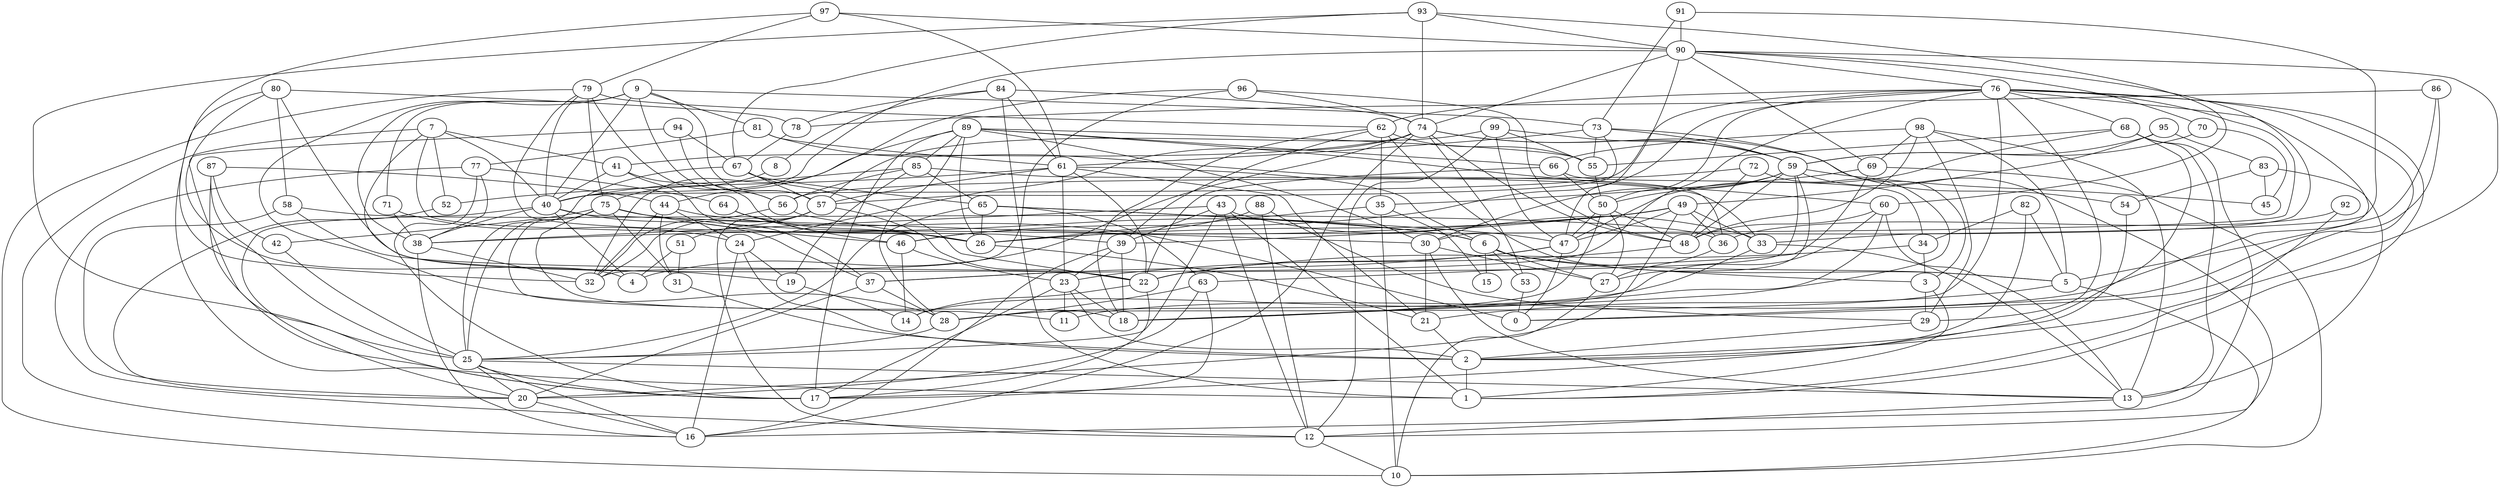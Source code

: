 digraph GG_graph {

subgraph G_graph {
edge [color = black]
"40" -> "30" [dir = none]
"40" -> "38" [dir = none]
"5" -> "21" [dir = none]
"52" -> "20" [dir = none]
"66" -> "34" [dir = none]
"66" -> "50" [dir = none]
"70" -> "45" [dir = none]
"70" -> "59" [dir = none]
"48" -> "23" [dir = none]
"42" -> "25" [dir = none]
"28" -> "25" [dir = none]
"23" -> "11" [dir = none]
"90" -> "47" [dir = none]
"90" -> "76" [dir = none]
"90" -> "74" [dir = none]
"90" -> "40" [dir = none]
"90" -> "2" [dir = none]
"90" -> "69" [dir = none]
"90" -> "30" [dir = none]
"34" -> "3" [dir = none]
"34" -> "22" [dir = none]
"64" -> "26" [dir = none]
"83" -> "54" [dir = none]
"83" -> "13" [dir = none]
"83" -> "45" [dir = none]
"75" -> "6" [dir = none]
"75" -> "18" [dir = none]
"75" -> "11" [dir = none]
"75" -> "42" [dir = none]
"75" -> "31" [dir = none]
"81" -> "61" [dir = none]
"81" -> "36" [dir = none]
"19" -> "14" [dir = none]
"95" -> "49" [dir = none]
"95" -> "83" [dir = none]
"69" -> "10" [dir = none]
"69" -> "35" [dir = none]
"12" -> "10" [dir = none]
"21" -> "2" [dir = none]
"26" -> "21" [dir = none]
"96" -> "44" [dir = none]
"96" -> "74" [dir = none]
"43" -> "38" [dir = none]
"43" -> "25" [dir = none]
"25" -> "13" [dir = none]
"25" -> "20" [dir = none]
"25" -> "17" [dir = none]
"51" -> "4" [dir = none]
"51" -> "31" [dir = none]
"67" -> "25" [dir = none]
"67" -> "57" [dir = none]
"50" -> "47" [dir = none]
"50" -> "27" [dir = none]
"59" -> "22" [dir = none]
"59" -> "27" [dir = none]
"59" -> "48" [dir = none]
"59" -> "50" [dir = none]
"59" -> "45" [dir = none]
"71" -> "38" [dir = none]
"92" -> "1" [dir = none]
"92" -> "36" [dir = none]
"44" -> "32" [dir = none]
"44" -> "24" [dir = none]
"44" -> "31" [dir = none]
"44" -> "0" [dir = none]
"99" -> "55" [dir = none]
"99" -> "59" [dir = none]
"29" -> "2" [dir = none]
"79" -> "75" [dir = none]
"79" -> "39" [dir = none]
"79" -> "40" [dir = none]
"79" -> "10" [dir = none]
"79" -> "56" [dir = none]
"79" -> "62" [dir = none]
"56" -> "32" [dir = none]
"56" -> "26" [dir = none]
"68" -> "16" [dir = none]
"68" -> "13" [dir = none]
"68" -> "55" [dir = none]
"72" -> "48" [dir = none]
"72" -> "56" [dir = none]
"87" -> "17" [dir = none]
"87" -> "44" [dir = none]
"53" -> "0" [dir = none]
"61" -> "57" [dir = none]
"61" -> "52" [dir = none]
"61" -> "6" [dir = none]
"38" -> "16" [dir = none]
"38" -> "32" [dir = none]
"31" -> "2" [dir = none]
"57" -> "22" [dir = none]
"57" -> "32" [dir = none]
"57" -> "12" [dir = none]
"57" -> "51" [dir = none]
"39" -> "16" [dir = none]
"49" -> "20" [dir = none]
"49" -> "36" [dir = none]
"49" -> "26" [dir = none]
"49" -> "38" [dir = none]
"80" -> "22" [dir = none]
"80" -> "78" [dir = none]
"80" -> "58" [dir = none]
"73" -> "55" [dir = none]
"73" -> "61" [dir = none]
"73" -> "57" [dir = none]
"73" -> "59" [dir = none]
"85" -> "65" [dir = none]
"85" -> "40" [dir = none]
"85" -> "56" [dir = none]
"22" -> "14" [dir = none]
"33" -> "28" [dir = none]
"6" -> "15" [dir = none]
"6" -> "3" [dir = none]
"6" -> "53" [dir = none]
"63" -> "20" [dir = none]
"63" -> "17" [dir = none]
"77" -> "64" [dir = none]
"77" -> "12" [dir = none]
"77" -> "38" [dir = none]
"24" -> "19" [dir = none]
"13" -> "12" [dir = none]
"74" -> "48" [dir = none]
"74" -> "59" [dir = none]
"74" -> "24" [dir = none]
"74" -> "54" [dir = none]
"74" -> "16" [dir = none]
"74" -> "53" [dir = none]
"74" -> "4" [dir = none]
"62" -> "18" [dir = none]
"62" -> "35" [dir = none]
"3" -> "1" [dir = none]
"3" -> "29" [dir = none]
"97" -> "61" [dir = none]
"97" -> "32" [dir = none]
"91" -> "33" [dir = none]
"91" -> "90" [dir = none]
"91" -> "73" [dir = none]
"94" -> "57" [dir = none]
"94" -> "17" [dir = none]
"8" -> "75" [dir = none]
"35" -> "26" [dir = none]
"35" -> "10" [dir = none]
"35" -> "15" [dir = none]
"41" -> "40" [dir = none]
"65" -> "6" [dir = none]
"7" -> "40" [dir = none]
"7" -> "41" [dir = none]
"7" -> "26" [dir = none]
"7" -> "19" [dir = none]
"58" -> "36" [dir = none]
"58" -> "20" [dir = none]
"84" -> "8" [dir = none]
"84" -> "1" [dir = none]
"84" -> "61" [dir = none]
"84" -> "74" [dir = none]
"84" -> "78" [dir = none]
"86" -> "78" [dir = none]
"86" -> "0" [dir = none]
"86" -> "5" [dir = none]
"54" -> "17" [dir = none]
"37" -> "28" [dir = none]
"37" -> "20" [dir = none]
"76" -> "11" [dir = none]
"76" -> "62" [dir = none]
"76" -> "50" [dir = none]
"76" -> "29" [dir = none]
"76" -> "0" [dir = none]
"76" -> "26" [dir = none]
"76" -> "1" [dir = none]
"76" -> "40" [dir = none]
"76" -> "46" [dir = none]
"82" -> "34" [dir = none]
"82" -> "2" [dir = none]
"89" -> "26" [dir = none]
"89" -> "17" [dir = none]
"89" -> "28" [dir = none]
"89" -> "85" [dir = none]
"89" -> "60" [dir = none]
"98" -> "48" [dir = none]
"98" -> "13" [dir = none]
"98" -> "29" [dir = none]
"98" -> "66" [dir = none]
"98" -> "5" [dir = none]
"2" -> "1" [dir = none]
"60" -> "48" [dir = none]
"60" -> "13" [dir = none]
"93" -> "25" [dir = none]
"93" -> "60" [dir = none]
"9" -> "56" [dir = none]
"9" -> "81" [dir = none]
"9" -> "73" [dir = none]
"9" -> "38" [dir = none]
"9" -> "57" [dir = none]
"9" -> "28" [dir = none]
"9" -> "71" [dir = none]
"88" -> "46" [dir = none]
"88" -> "12" [dir = none]
"88" -> "29" [dir = none]
"27" -> "10" [dir = none]
"60" -> "18" [dir = none]
"78" -> "67" [dir = none]
"93" -> "67" [dir = none]
"71" -> "24" [dir = none]
"43" -> "1" [dir = none]
"97" -> "90" [dir = none]
"76" -> "68" [dir = none]
"76" -> "28" [dir = none]
"73" -> "3" [dir = none]
"39" -> "18" [dir = none]
"30" -> "27" [dir = none]
"49" -> "47" [dir = none]
"90" -> "70" [dir = none]
"95" -> "59" [dir = none]
"77" -> "17" [dir = none]
"5" -> "10" [dir = none]
"55" -> "50" [dir = none]
"58" -> "22" [dir = none]
"66" -> "22" [dir = none]
"49" -> "39" [dir = none]
"89" -> "30" [dir = none]
"63" -> "28" [dir = none]
"65" -> "26" [dir = none]
"9" -> "40" [dir = none]
"7" -> "52" [dir = none]
"93" -> "90" [dir = none]
"96" -> "48" [dir = none]
"41" -> "37" [dir = none]
"6" -> "5" [dir = none]
"47" -> "22" [dir = none]
"24" -> "16" [dir = none]
"41" -> "26" [dir = none]
"40" -> "37" [dir = none]
"47" -> "37" [dir = none]
"61" -> "23" [dir = none]
"24" -> "2" [dir = none]
"76" -> "37" [dir = none]
"75" -> "46" [dir = none]
"33" -> "13" [dir = none]
"65" -> "25" [dir = none]
"96" -> "32" [dir = none]
"64" -> "46" [dir = none]
"59" -> "30" [dir = none]
"46" -> "14" [dir = none]
"62" -> "39" [dir = none]
"23" -> "17" [dir = none]
"43" -> "12" [dir = none]
"65" -> "47" [dir = none]
"67" -> "65" [dir = none]
"72" -> "18" [dir = none]
"85" -> "19" [dir = none]
"68" -> "2" [dir = none]
"80" -> "1" [dir = none]
"39" -> "23" [dir = none]
"75" -> "25" [dir = none]
"25" -> "16" [dir = none]
"50" -> "48" [dir = none]
"87" -> "25" [dir = none]
"89" -> "66" [dir = none]
"99" -> "12" [dir = none]
"82" -> "5" [dir = none]
"61" -> "22" [dir = none]
"60" -> "14" [dir = none]
"6" -> "27" [dir = none]
"62" -> "5" [dir = none]
"30" -> "21" [dir = none]
"43" -> "33" [dir = none]
"94" -> "67" [dir = none]
"23" -> "2" [dir = none]
"40" -> "4" [dir = none]
"99" -> "47" [dir = none]
"61" -> "21" [dir = none]
"30" -> "13" [dir = none]
"40" -> "20" [dir = none]
"89" -> "32" [dir = none]
"99" -> "57" [dir = none]
"81" -> "77" [dir = none]
"36" -> "27" [dir = none]
"62" -> "55" [dir = none]
"46" -> "23" [dir = none]
"50" -> "18" [dir = none]
"74" -> "41" [dir = none]
"59" -> "12" [dir = none]
"47" -> "0" [dir = none]
"65" -> "63" [dir = none]
"67" -> "22" [dir = none]
"93" -> "74" [dir = none]
"87" -> "42" [dir = none]
"23" -> "18" [dir = none]
"22" -> "17" [dir = none]
"69" -> "63" [dir = none]
"85" -> "33" [dir = none]
"89" -> "55" [dir = none]
"20" -> "16" [dir = none]
"49" -> "33" [dir = none]
"80" -> "4" [dir = none]
"68" -> "47" [dir = none]
"97" -> "79" [dir = none]
"98" -> "69" [dir = none]
"7" -> "16" [dir = none]
"43" -> "39" [dir = none]
}

}
